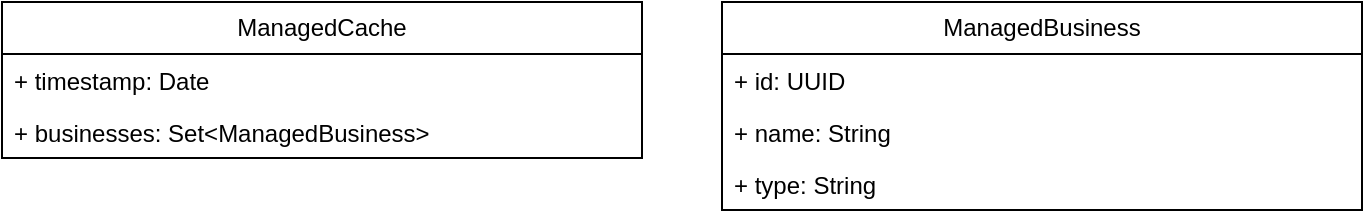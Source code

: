 <mxfile version="24.8.8">
  <diagram id="C5RBs43oDa-KdzZeNtuy" name="Page-1">
    <mxGraphModel dx="834" dy="624" grid="1" gridSize="10" guides="1" tooltips="1" connect="1" arrows="1" fold="1" page="1" pageScale="1" pageWidth="827" pageHeight="1169" math="0" shadow="0">
      <root>
        <mxCell id="WIyWlLk6GJQsqaUBKTNV-0" />
        <mxCell id="WIyWlLk6GJQsqaUBKTNV-1" parent="WIyWlLk6GJQsqaUBKTNV-0" />
        <mxCell id="Z3wQ_ynYEUyBmS1xLUkh-1" value="ManagedCache" style="swimlane;fontStyle=0;childLayout=stackLayout;horizontal=1;startSize=26;fillColor=none;horizontalStack=0;resizeParent=1;resizeParentMax=0;resizeLast=0;collapsible=1;marginBottom=0;whiteSpace=wrap;html=1;" vertex="1" parent="WIyWlLk6GJQsqaUBKTNV-1">
          <mxGeometry x="100" y="200" width="320" height="78" as="geometry" />
        </mxCell>
        <mxCell id="Z3wQ_ynYEUyBmS1xLUkh-2" value="+ timestamp: Date" style="text;strokeColor=none;fillColor=none;align=left;verticalAlign=top;spacingLeft=4;spacingRight=4;overflow=hidden;rotatable=0;points=[[0,0.5],[1,0.5]];portConstraint=eastwest;whiteSpace=wrap;html=1;" vertex="1" parent="Z3wQ_ynYEUyBmS1xLUkh-1">
          <mxGeometry y="26" width="320" height="26" as="geometry" />
        </mxCell>
        <mxCell id="Z3wQ_ynYEUyBmS1xLUkh-3" value="+ businesses: Set&amp;lt;ManagedBusiness&amp;gt;" style="text;strokeColor=none;fillColor=none;align=left;verticalAlign=top;spacingLeft=4;spacingRight=4;overflow=hidden;rotatable=0;points=[[0,0.5],[1,0.5]];portConstraint=eastwest;whiteSpace=wrap;html=1;" vertex="1" parent="Z3wQ_ynYEUyBmS1xLUkh-1">
          <mxGeometry y="52" width="320" height="26" as="geometry" />
        </mxCell>
        <mxCell id="Z3wQ_ynYEUyBmS1xLUkh-5" value="ManagedBusiness" style="swimlane;fontStyle=0;childLayout=stackLayout;horizontal=1;startSize=26;fillColor=none;horizontalStack=0;resizeParent=1;resizeParentMax=0;resizeLast=0;collapsible=1;marginBottom=0;whiteSpace=wrap;html=1;" vertex="1" parent="WIyWlLk6GJQsqaUBKTNV-1">
          <mxGeometry x="460" y="200" width="320" height="104" as="geometry" />
        </mxCell>
        <mxCell id="Z3wQ_ynYEUyBmS1xLUkh-6" value="+ id: UUID" style="text;strokeColor=none;fillColor=none;align=left;verticalAlign=top;spacingLeft=4;spacingRight=4;overflow=hidden;rotatable=0;points=[[0,0.5],[1,0.5]];portConstraint=eastwest;whiteSpace=wrap;html=1;" vertex="1" parent="Z3wQ_ynYEUyBmS1xLUkh-5">
          <mxGeometry y="26" width="320" height="26" as="geometry" />
        </mxCell>
        <mxCell id="Z3wQ_ynYEUyBmS1xLUkh-8" value="+ name: String" style="text;strokeColor=none;fillColor=none;align=left;verticalAlign=top;spacingLeft=4;spacingRight=4;overflow=hidden;rotatable=0;points=[[0,0.5],[1,0.5]];portConstraint=eastwest;whiteSpace=wrap;html=1;" vertex="1" parent="Z3wQ_ynYEUyBmS1xLUkh-5">
          <mxGeometry y="52" width="320" height="26" as="geometry" />
        </mxCell>
        <mxCell id="Z3wQ_ynYEUyBmS1xLUkh-13" value="+ type: String" style="text;strokeColor=none;fillColor=none;align=left;verticalAlign=top;spacingLeft=4;spacingRight=4;overflow=hidden;rotatable=0;points=[[0,0.5],[1,0.5]];portConstraint=eastwest;whiteSpace=wrap;html=1;" vertex="1" parent="Z3wQ_ynYEUyBmS1xLUkh-5">
          <mxGeometry y="78" width="320" height="26" as="geometry" />
        </mxCell>
      </root>
    </mxGraphModel>
  </diagram>
</mxfile>

